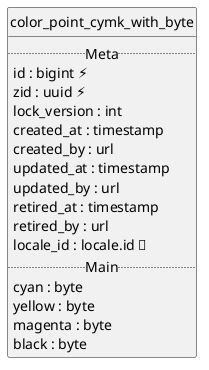 @startuml uml
skinparam monochrome true
skinparam linetype ortho
hide circle

entity color_point_cymk_with_byte {
  .. Meta ..
  id : bigint ⚡
  zid : uuid ⚡
  lock_version : int
  created_at : timestamp
  created_by : url
  updated_at : timestamp
  updated_by : url
  retired_at : timestamp
  retired_by : url
  locale_id : locale.id 🔑
  .. Main ..
  cyan : byte
  yellow : byte
  magenta : byte
  black : byte
}

@enduml
